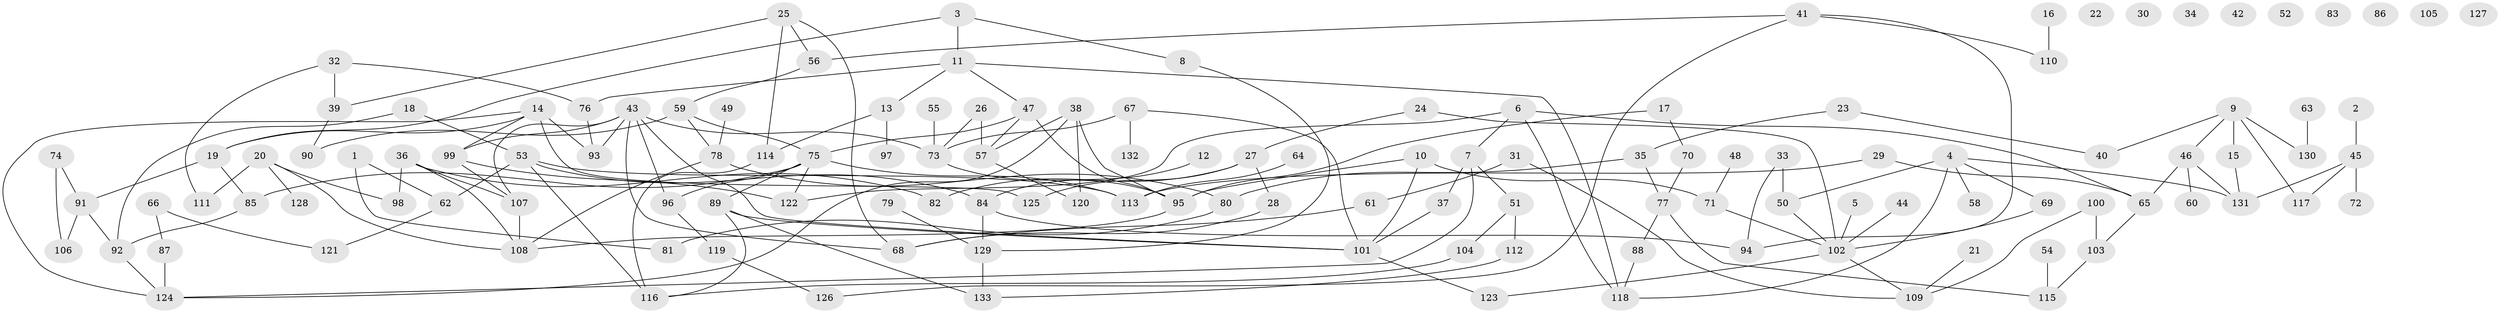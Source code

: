 // coarse degree distribution, {3: 0.13636363636363635, 1: 0.13636363636363635, 10: 0.030303030303030304, 5: 0.030303030303030304, 6: 0.045454545454545456, 4: 0.18181818181818182, 9: 0.015151515151515152, 7: 0.030303030303030304, 2: 0.21212121212121213, 0: 0.13636363636363635, 11: 0.015151515151515152, 8: 0.030303030303030304}
// Generated by graph-tools (version 1.1) at 2025/16/03/04/25 18:16:28]
// undirected, 133 vertices, 180 edges
graph export_dot {
graph [start="1"]
  node [color=gray90,style=filled];
  1;
  2;
  3;
  4;
  5;
  6;
  7;
  8;
  9;
  10;
  11;
  12;
  13;
  14;
  15;
  16;
  17;
  18;
  19;
  20;
  21;
  22;
  23;
  24;
  25;
  26;
  27;
  28;
  29;
  30;
  31;
  32;
  33;
  34;
  35;
  36;
  37;
  38;
  39;
  40;
  41;
  42;
  43;
  44;
  45;
  46;
  47;
  48;
  49;
  50;
  51;
  52;
  53;
  54;
  55;
  56;
  57;
  58;
  59;
  60;
  61;
  62;
  63;
  64;
  65;
  66;
  67;
  68;
  69;
  70;
  71;
  72;
  73;
  74;
  75;
  76;
  77;
  78;
  79;
  80;
  81;
  82;
  83;
  84;
  85;
  86;
  87;
  88;
  89;
  90;
  91;
  92;
  93;
  94;
  95;
  96;
  97;
  98;
  99;
  100;
  101;
  102;
  103;
  104;
  105;
  106;
  107;
  108;
  109;
  110;
  111;
  112;
  113;
  114;
  115;
  116;
  117;
  118;
  119;
  120;
  121;
  122;
  123;
  124;
  125;
  126;
  127;
  128;
  129;
  130;
  131;
  132;
  133;
  1 -- 62;
  1 -- 81;
  2 -- 45;
  3 -- 8;
  3 -- 11;
  3 -- 19;
  4 -- 50;
  4 -- 58;
  4 -- 69;
  4 -- 118;
  4 -- 131;
  5 -- 102;
  6 -- 7;
  6 -- 65;
  6 -- 118;
  6 -- 122;
  7 -- 37;
  7 -- 51;
  7 -- 124;
  8 -- 129;
  9 -- 15;
  9 -- 40;
  9 -- 46;
  9 -- 117;
  9 -- 130;
  10 -- 71;
  10 -- 95;
  10 -- 101;
  11 -- 13;
  11 -- 47;
  11 -- 76;
  11 -- 118;
  12 -- 84;
  13 -- 97;
  13 -- 114;
  14 -- 19;
  14 -- 93;
  14 -- 99;
  14 -- 124;
  14 -- 125;
  15 -- 131;
  16 -- 110;
  17 -- 70;
  17 -- 95;
  18 -- 53;
  18 -- 92;
  19 -- 85;
  19 -- 91;
  20 -- 98;
  20 -- 108;
  20 -- 111;
  20 -- 128;
  21 -- 109;
  23 -- 35;
  23 -- 40;
  24 -- 27;
  24 -- 102;
  25 -- 39;
  25 -- 56;
  25 -- 68;
  25 -- 114;
  26 -- 57;
  26 -- 73;
  27 -- 28;
  27 -- 82;
  27 -- 125;
  28 -- 68;
  29 -- 65;
  29 -- 113;
  31 -- 61;
  31 -- 109;
  32 -- 39;
  32 -- 76;
  32 -- 111;
  33 -- 50;
  33 -- 94;
  35 -- 77;
  35 -- 80;
  36 -- 82;
  36 -- 98;
  36 -- 107;
  36 -- 108;
  37 -- 101;
  38 -- 57;
  38 -- 95;
  38 -- 120;
  38 -- 124;
  39 -- 90;
  41 -- 56;
  41 -- 94;
  41 -- 110;
  41 -- 126;
  43 -- 68;
  43 -- 73;
  43 -- 93;
  43 -- 96;
  43 -- 99;
  43 -- 101;
  43 -- 107;
  44 -- 102;
  45 -- 72;
  45 -- 117;
  45 -- 131;
  46 -- 60;
  46 -- 65;
  46 -- 131;
  47 -- 57;
  47 -- 75;
  47 -- 95;
  48 -- 71;
  49 -- 78;
  50 -- 102;
  51 -- 104;
  51 -- 112;
  53 -- 62;
  53 -- 84;
  53 -- 113;
  53 -- 116;
  54 -- 115;
  55 -- 73;
  56 -- 59;
  57 -- 120;
  59 -- 75;
  59 -- 78;
  59 -- 90;
  61 -- 68;
  62 -- 121;
  63 -- 130;
  64 -- 113;
  65 -- 103;
  66 -- 87;
  66 -- 121;
  67 -- 73;
  67 -- 101;
  67 -- 132;
  69 -- 102;
  70 -- 77;
  71 -- 102;
  73 -- 95;
  74 -- 91;
  74 -- 106;
  75 -- 85;
  75 -- 89;
  75 -- 96;
  75 -- 113;
  75 -- 122;
  76 -- 93;
  77 -- 88;
  77 -- 115;
  78 -- 80;
  78 -- 108;
  79 -- 129;
  80 -- 81;
  84 -- 94;
  84 -- 129;
  85 -- 92;
  87 -- 124;
  88 -- 118;
  89 -- 101;
  89 -- 116;
  89 -- 133;
  91 -- 92;
  91 -- 106;
  92 -- 124;
  95 -- 108;
  96 -- 119;
  99 -- 107;
  99 -- 122;
  100 -- 103;
  100 -- 109;
  101 -- 123;
  102 -- 109;
  102 -- 123;
  103 -- 115;
  104 -- 116;
  107 -- 108;
  112 -- 133;
  114 -- 116;
  119 -- 126;
  129 -- 133;
}
